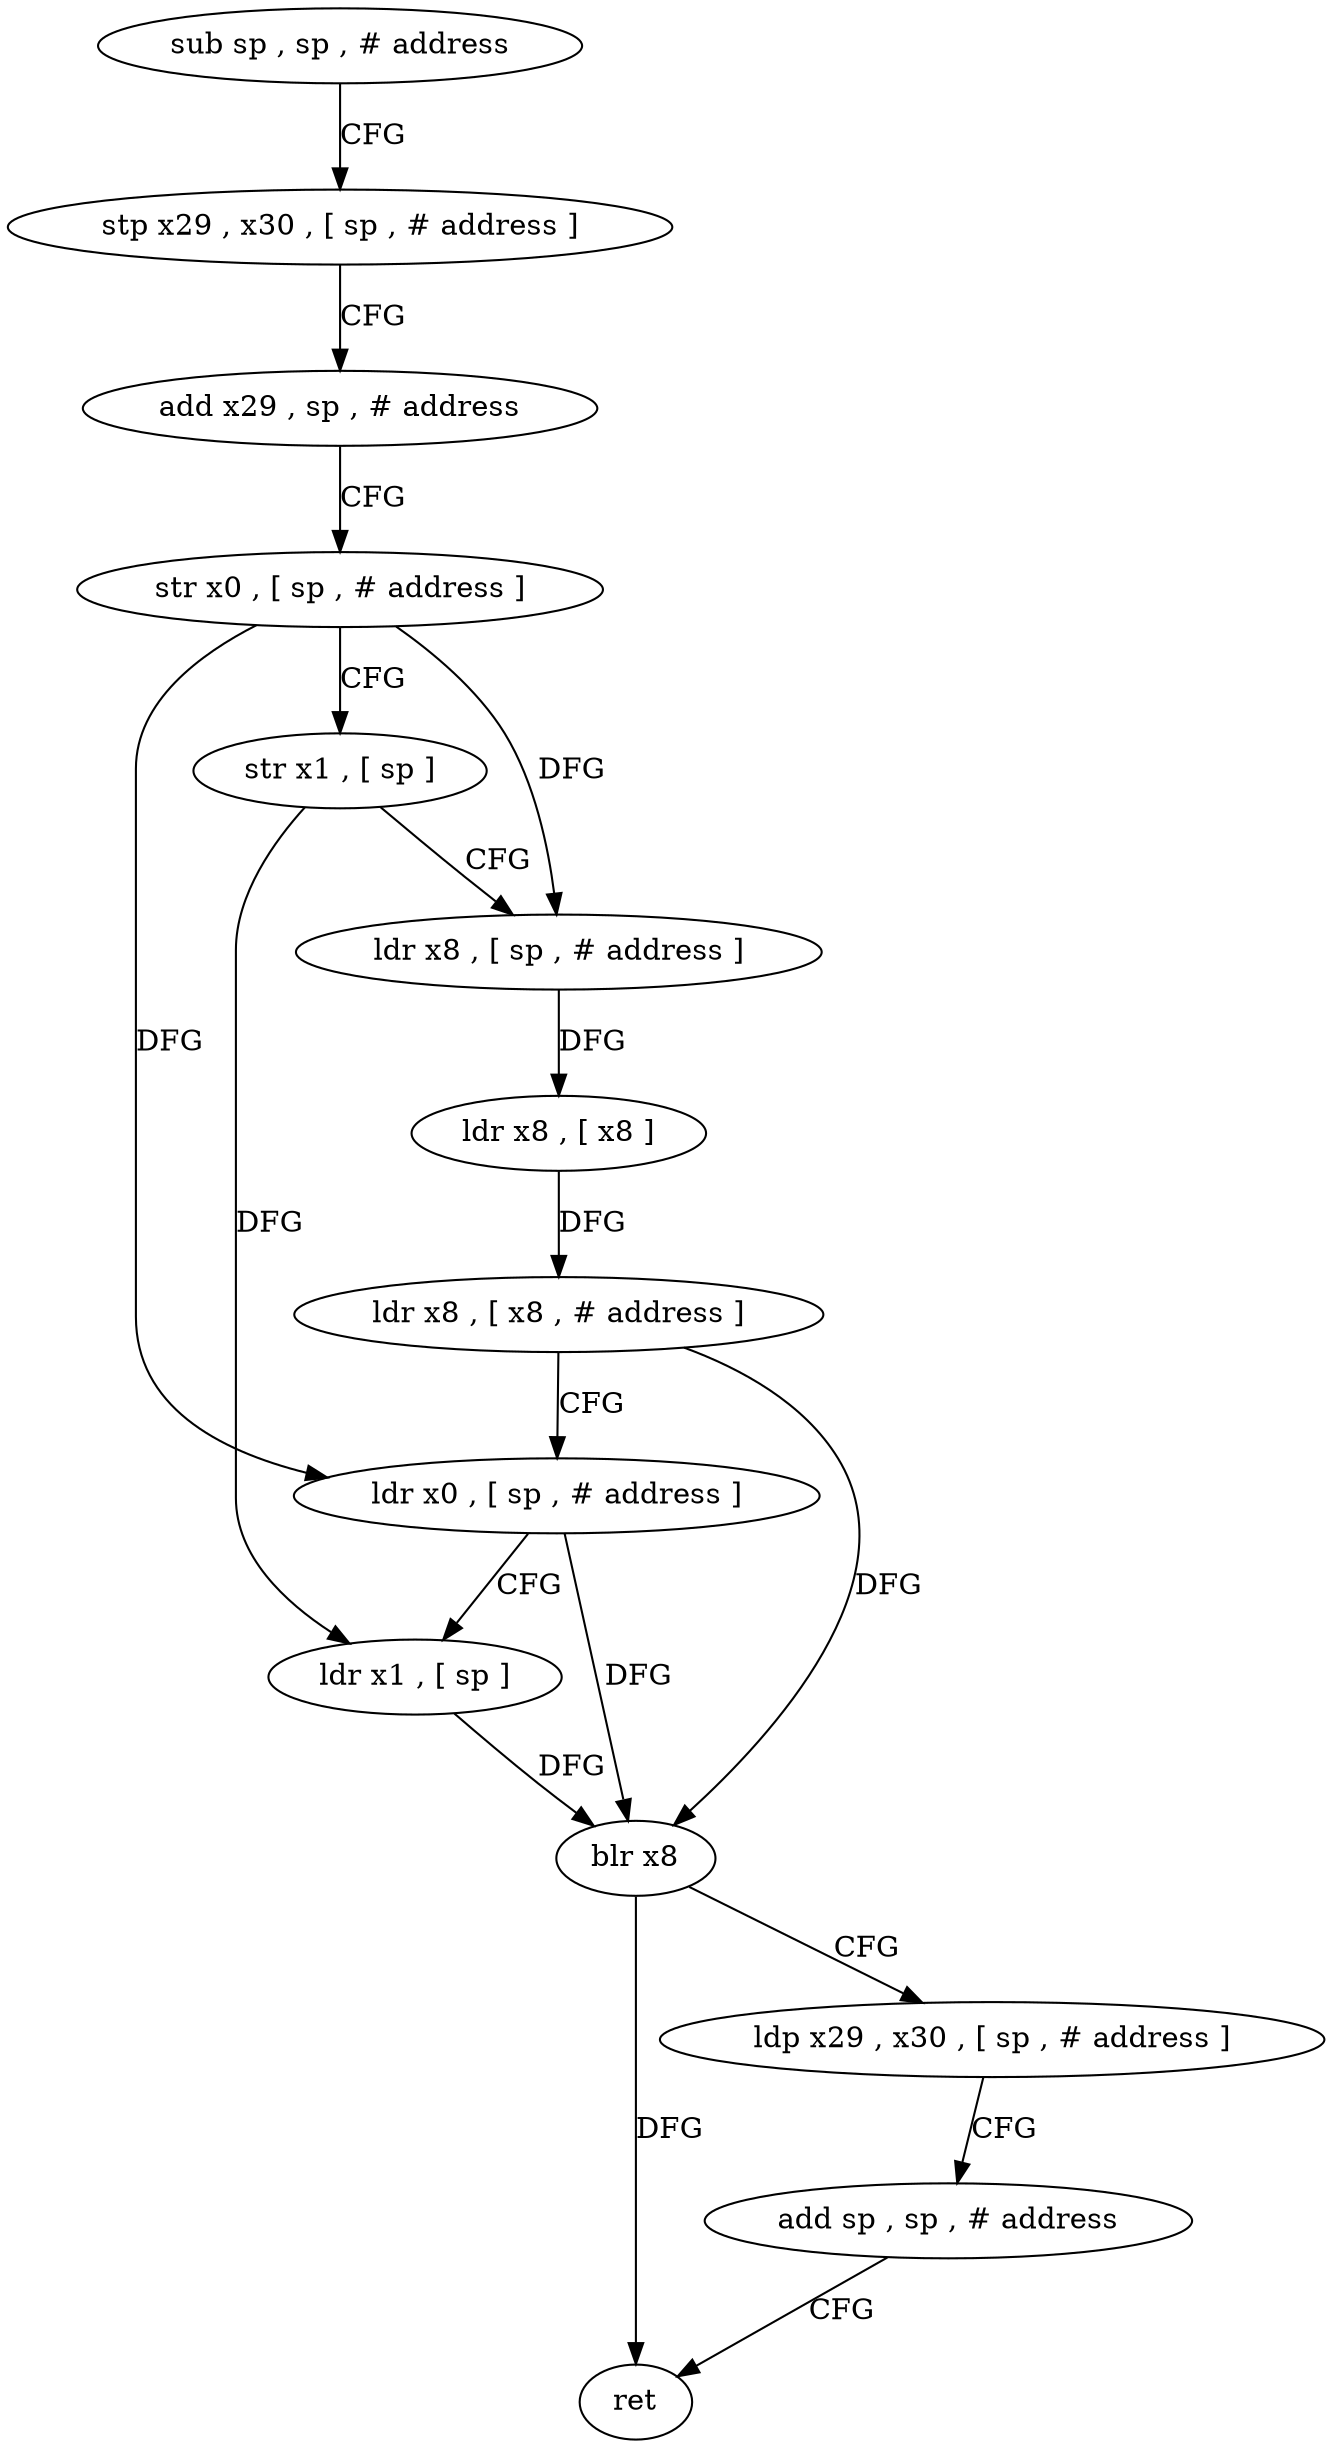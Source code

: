 digraph "func" {
"249248" [label = "sub sp , sp , # address" ]
"249252" [label = "stp x29 , x30 , [ sp , # address ]" ]
"249256" [label = "add x29 , sp , # address" ]
"249260" [label = "str x0 , [ sp , # address ]" ]
"249264" [label = "str x1 , [ sp ]" ]
"249268" [label = "ldr x8 , [ sp , # address ]" ]
"249272" [label = "ldr x8 , [ x8 ]" ]
"249276" [label = "ldr x8 , [ x8 , # address ]" ]
"249280" [label = "ldr x0 , [ sp , # address ]" ]
"249284" [label = "ldr x1 , [ sp ]" ]
"249288" [label = "blr x8" ]
"249292" [label = "ldp x29 , x30 , [ sp , # address ]" ]
"249296" [label = "add sp , sp , # address" ]
"249300" [label = "ret" ]
"249248" -> "249252" [ label = "CFG" ]
"249252" -> "249256" [ label = "CFG" ]
"249256" -> "249260" [ label = "CFG" ]
"249260" -> "249264" [ label = "CFG" ]
"249260" -> "249268" [ label = "DFG" ]
"249260" -> "249280" [ label = "DFG" ]
"249264" -> "249268" [ label = "CFG" ]
"249264" -> "249284" [ label = "DFG" ]
"249268" -> "249272" [ label = "DFG" ]
"249272" -> "249276" [ label = "DFG" ]
"249276" -> "249280" [ label = "CFG" ]
"249276" -> "249288" [ label = "DFG" ]
"249280" -> "249284" [ label = "CFG" ]
"249280" -> "249288" [ label = "DFG" ]
"249284" -> "249288" [ label = "DFG" ]
"249288" -> "249292" [ label = "CFG" ]
"249288" -> "249300" [ label = "DFG" ]
"249292" -> "249296" [ label = "CFG" ]
"249296" -> "249300" [ label = "CFG" ]
}
